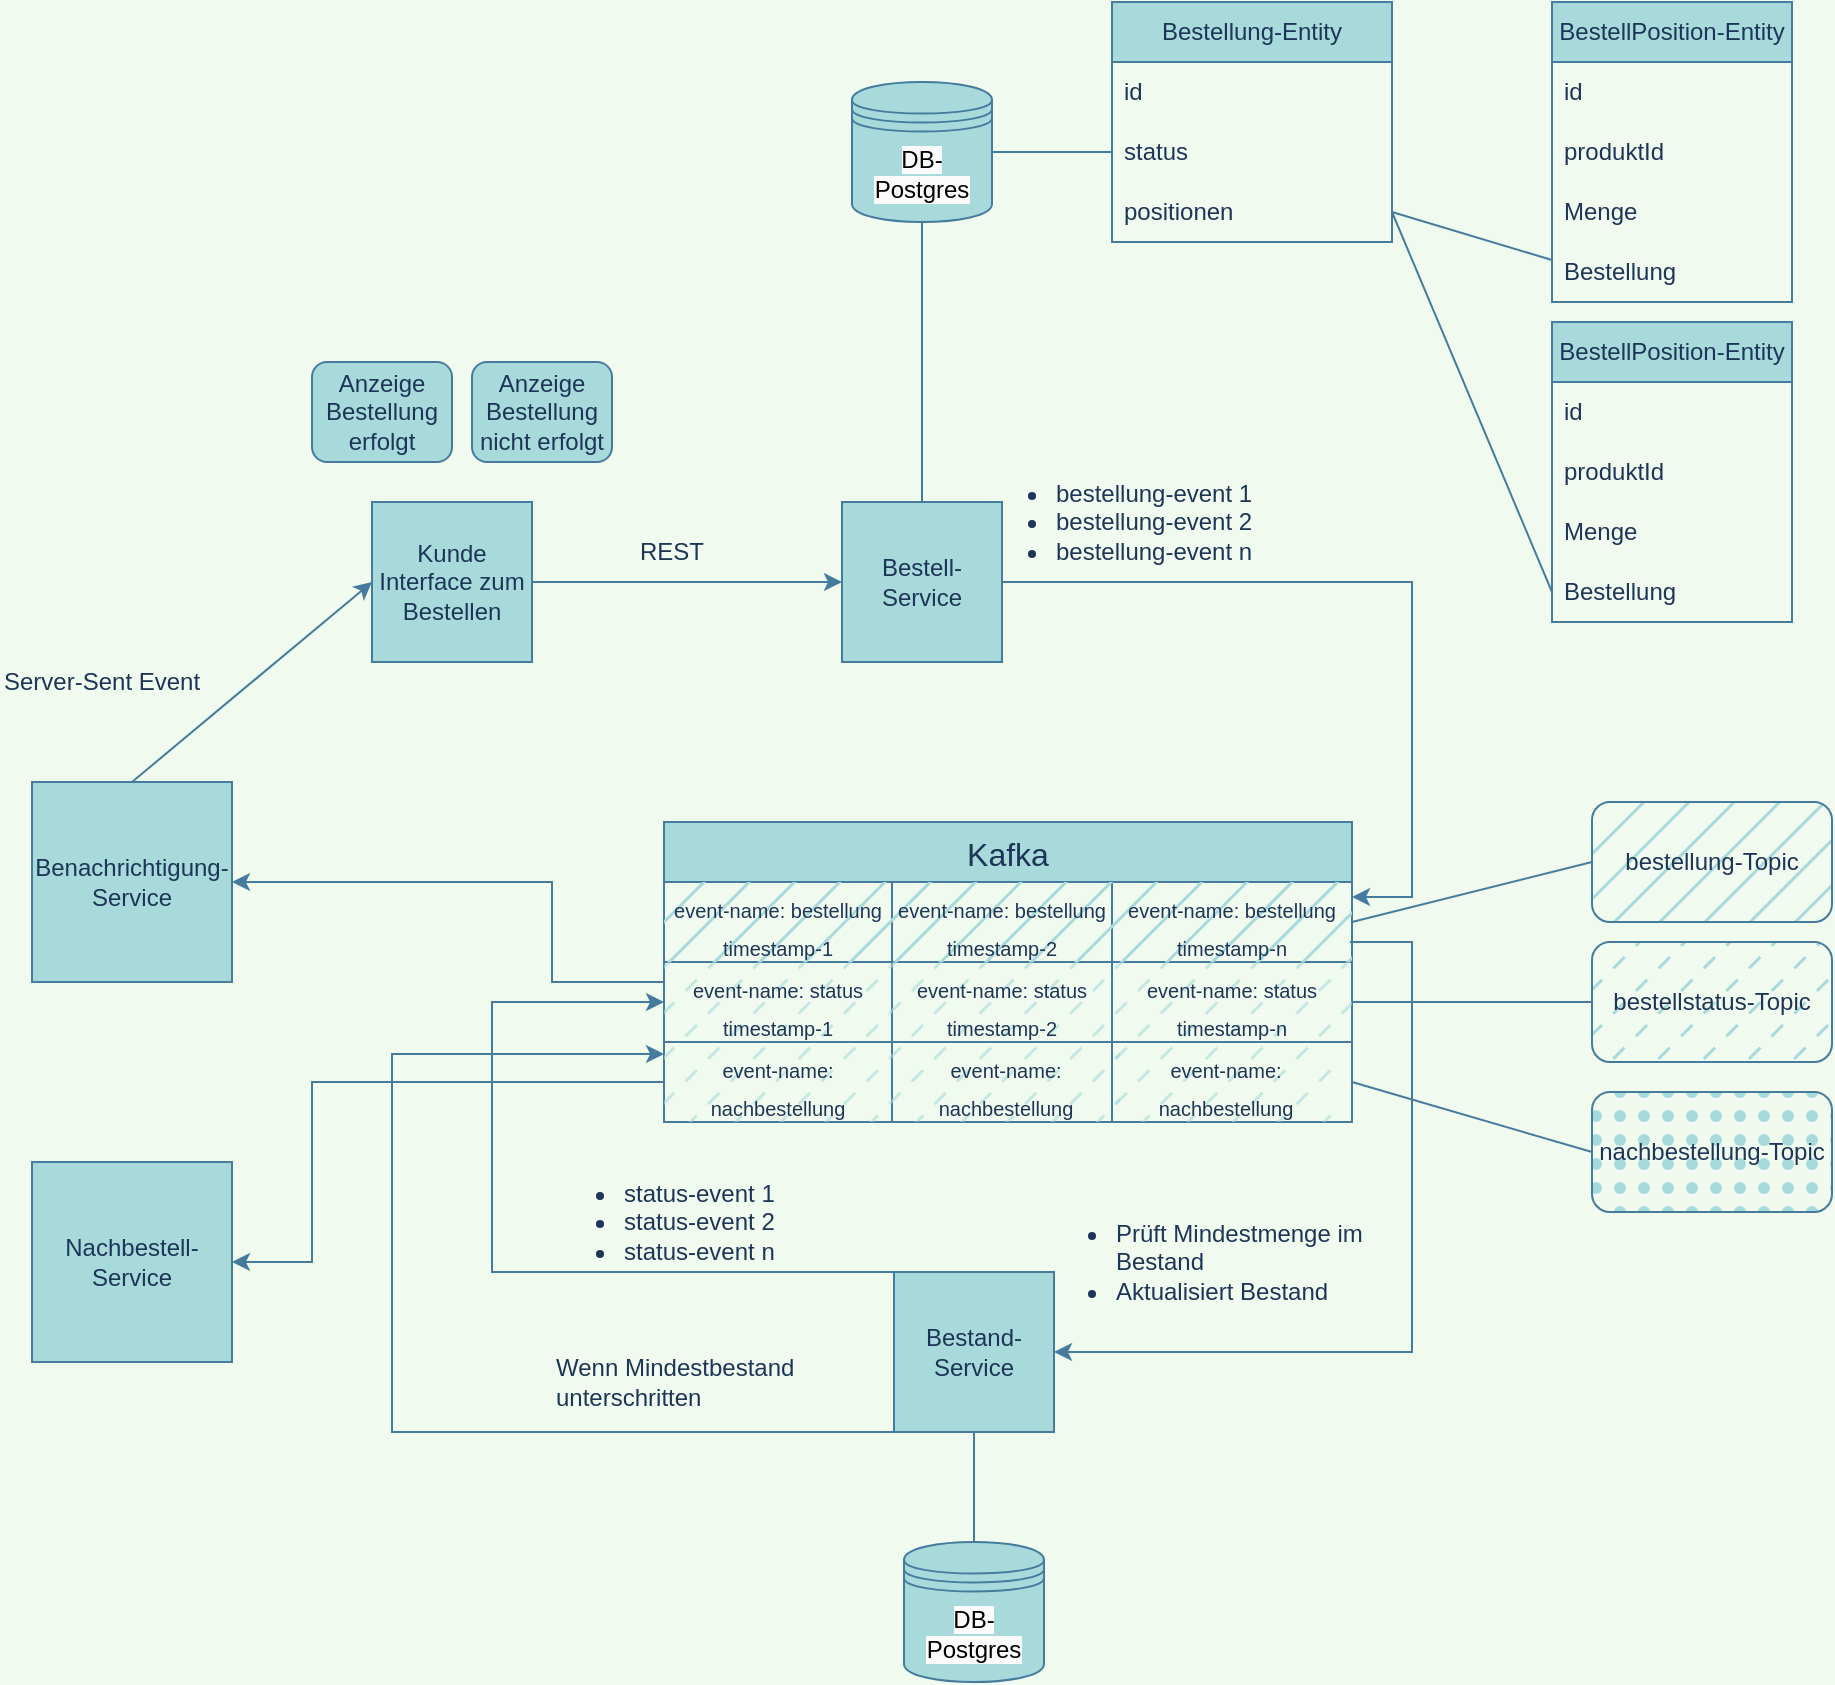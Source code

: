 <mxfile version="20.5.3" type="embed"><diagram name="Seite-1" id="MwprMDUtRFdNOWXAnKZj"><mxGraphModel dx="1956" dy="1309" grid="1" gridSize="10" guides="1" tooltips="1" connect="1" arrows="1" fold="1" page="1" pageScale="1" pageWidth="827" pageHeight="1169" background="#F1FAEE" math="0" shadow="0"><root><mxCell id="0"/><mxCell id="1" parent="0"/><mxCell id="JQMQuEGiUarLH0Nc0OaG-1" value="Kunde Interface zum Bestellen" style="whiteSpace=wrap;html=1;aspect=fixed;fillColor=#A8DADC;strokeColor=#457B9D;fontColor=#1D3557;" parent="1" vertex="1"><mxGeometry x="20" y="260" width="80" height="80" as="geometry"/></mxCell><mxCell id="JQMQuEGiUarLH0Nc0OaG-35" value="" style="edgeStyle=orthogonalEdgeStyle;rounded=0;orthogonalLoop=1;jettySize=auto;html=1;entryX=1;entryY=0.25;entryDx=0;entryDy=0;exitX=1;exitY=0.5;exitDx=0;exitDy=0;labelBackgroundColor=#F1FAEE;strokeColor=#457B9D;fontColor=#1D3557;" parent="1" source="JQMQuEGiUarLH0Nc0OaG-2" target="JQMQuEGiUarLH0Nc0OaG-56" edge="1"><mxGeometry relative="1" as="geometry"><mxPoint x="440" y="455" as="targetPoint"/><Array as="points"><mxPoint x="540" y="300"/><mxPoint x="540" y="457"/></Array></mxGeometry></mxCell><mxCell id="JQMQuEGiUarLH0Nc0OaG-2" value="Bestell-Service" style="whiteSpace=wrap;html=1;aspect=fixed;fillColor=#A8DADC;strokeColor=#457B9D;fontColor=#1D3557;" parent="1" vertex="1"><mxGeometry x="255" y="260" width="80" height="80" as="geometry"/></mxCell><mxCell id="JQMQuEGiUarLH0Nc0OaG-4" value="" style="endArrow=none;html=1;rounded=0;entryX=0.5;entryY=1;entryDx=0;entryDy=0;exitX=0.5;exitY=0;exitDx=0;exitDy=0;labelBackgroundColor=#F1FAEE;strokeColor=#457B9D;fontColor=#1D3557;" parent="1" source="JQMQuEGiUarLH0Nc0OaG-2" target="JQMQuEGiUarLH0Nc0OaG-24" edge="1"><mxGeometry width="50" height="50" relative="1" as="geometry"><mxPoint x="240" y="250" as="sourcePoint"/><mxPoint x="220" y="110" as="targetPoint"/></mxGeometry></mxCell><mxCell id="JQMQuEGiUarLH0Nc0OaG-5" value="" style="endArrow=classic;html=1;rounded=0;exitX=1;exitY=0.5;exitDx=0;exitDy=0;entryX=0;entryY=0.5;entryDx=0;entryDy=0;labelBackgroundColor=#F1FAEE;strokeColor=#457B9D;fontColor=#1D3557;" parent="1" source="JQMQuEGiUarLH0Nc0OaG-1" target="JQMQuEGiUarLH0Nc0OaG-2" edge="1"><mxGeometry width="50" height="50" relative="1" as="geometry"><mxPoint x="370" y="410" as="sourcePoint"/><mxPoint x="420" y="360" as="targetPoint"/></mxGeometry></mxCell><mxCell id="JQMQuEGiUarLH0Nc0OaG-6" value="BestellPosition-Entity" style="swimlane;fontStyle=0;childLayout=stackLayout;horizontal=1;startSize=30;horizontalStack=0;resizeParent=1;resizeParentMax=0;resizeLast=0;collapsible=1;marginBottom=0;whiteSpace=wrap;html=1;fillColor=#A8DADC;strokeColor=#457B9D;fontColor=#1D3557;" parent="1" vertex="1"><mxGeometry x="610" y="10" width="120" height="150" as="geometry"><mxRectangle x="310" y="10" width="150" height="30" as="alternateBounds"/></mxGeometry></mxCell><mxCell id="JQMQuEGiUarLH0Nc0OaG-7" value="id" style="text;strokeColor=none;fillColor=none;align=left;verticalAlign=middle;spacingLeft=4;spacingRight=4;overflow=hidden;points=[[0,0.5],[1,0.5]];portConstraint=eastwest;rotatable=0;whiteSpace=wrap;html=1;fontColor=#1D3557;" parent="JQMQuEGiUarLH0Nc0OaG-6" vertex="1"><mxGeometry y="30" width="120" height="30" as="geometry"/></mxCell><mxCell id="JQMQuEGiUarLH0Nc0OaG-8" value="produktId" style="text;strokeColor=none;fillColor=none;align=left;verticalAlign=middle;spacingLeft=4;spacingRight=4;overflow=hidden;points=[[0,0.5],[1,0.5]];portConstraint=eastwest;rotatable=0;whiteSpace=wrap;html=1;fontColor=#1D3557;" parent="JQMQuEGiUarLH0Nc0OaG-6" vertex="1"><mxGeometry y="60" width="120" height="30" as="geometry"/></mxCell><mxCell id="JQMQuEGiUarLH0Nc0OaG-9" value="Menge" style="text;strokeColor=none;fillColor=none;align=left;verticalAlign=middle;spacingLeft=4;spacingRight=4;overflow=hidden;points=[[0,0.5],[1,0.5]];portConstraint=eastwest;rotatable=0;whiteSpace=wrap;html=1;fontColor=#1D3557;" parent="JQMQuEGiUarLH0Nc0OaG-6" vertex="1"><mxGeometry y="90" width="120" height="30" as="geometry"/></mxCell><mxCell id="JQMQuEGiUarLH0Nc0OaG-19" value="Bestellung" style="text;strokeColor=none;fillColor=none;align=left;verticalAlign=middle;spacingLeft=4;spacingRight=4;overflow=hidden;points=[[0,0.5],[1,0.5]];portConstraint=eastwest;rotatable=0;whiteSpace=wrap;html=1;fontColor=#1D3557;" parent="JQMQuEGiUarLH0Nc0OaG-6" vertex="1"><mxGeometry y="120" width="120" height="30" as="geometry"/></mxCell><mxCell id="JQMQuEGiUarLH0Nc0OaG-11" value="Bestellung-Entity" style="swimlane;fontStyle=0;childLayout=stackLayout;horizontal=1;startSize=30;horizontalStack=0;resizeParent=1;resizeParentMax=0;resizeLast=0;collapsible=1;marginBottom=0;whiteSpace=wrap;html=1;fillColor=#A8DADC;strokeColor=#457B9D;fontColor=#1D3557;" parent="1" vertex="1"><mxGeometry x="390" y="10" width="140" height="120" as="geometry"/></mxCell><mxCell id="2" value="id" style="text;strokeColor=none;fillColor=none;align=left;verticalAlign=middle;spacingLeft=4;spacingRight=4;overflow=hidden;points=[[0,0.5],[1,0.5]];portConstraint=eastwest;rotatable=0;whiteSpace=wrap;html=1;fontColor=#1D3557;" parent="JQMQuEGiUarLH0Nc0OaG-11" vertex="1"><mxGeometry y="30" width="140" height="30" as="geometry"/></mxCell><mxCell id="JQMQuEGiUarLH0Nc0OaG-12" value="status" style="text;strokeColor=none;fillColor=none;align=left;verticalAlign=middle;spacingLeft=4;spacingRight=4;overflow=hidden;points=[[0,0.5],[1,0.5]];portConstraint=eastwest;rotatable=0;whiteSpace=wrap;html=1;fontColor=#1D3557;" parent="JQMQuEGiUarLH0Nc0OaG-11" vertex="1"><mxGeometry y="60" width="140" height="30" as="geometry"/></mxCell><mxCell id="JQMQuEGiUarLH0Nc0OaG-13" value="positionen" style="text;strokeColor=none;fillColor=none;align=left;verticalAlign=middle;spacingLeft=4;spacingRight=4;overflow=hidden;points=[[0,0.5],[1,0.5]];portConstraint=eastwest;rotatable=0;whiteSpace=wrap;html=1;fontColor=#1D3557;" parent="JQMQuEGiUarLH0Nc0OaG-11" vertex="1"><mxGeometry y="90" width="140" height="30" as="geometry"/></mxCell><mxCell id="6" style="edgeStyle=none;rounded=0;orthogonalLoop=1;jettySize=auto;html=1;exitX=1;exitY=0.5;exitDx=0;exitDy=0;entryX=0;entryY=0.5;entryDx=0;entryDy=0;endArrow=none;endFill=0;labelBackgroundColor=#F1FAEE;strokeColor=#457B9D;fontColor=#1D3557;" parent="1" source="JQMQuEGiUarLH0Nc0OaG-24" target="JQMQuEGiUarLH0Nc0OaG-12" edge="1"><mxGeometry relative="1" as="geometry"/></mxCell><mxCell id="JQMQuEGiUarLH0Nc0OaG-24" value="&lt;meta charset=&quot;utf-8&quot;&gt;&lt;span style=&quot;color: rgb(0, 0, 0); font-family: Helvetica; font-size: 12px; font-style: normal; font-variant-ligatures: normal; font-variant-caps: normal; font-weight: 400; letter-spacing: normal; orphans: 2; text-align: center; text-indent: 0px; text-transform: none; widows: 2; word-spacing: 0px; -webkit-text-stroke-width: 0px; white-space: normal; background-color: rgb(251, 251, 251); text-decoration-thickness: initial; text-decoration-style: initial; text-decoration-color: initial; display: inline !important; float: none;&quot;&gt;DB-Postgres&lt;/span&gt;" style="shape=datastore;whiteSpace=wrap;html=1;fillColor=#A8DADC;strokeColor=#457B9D;fontColor=#1D3557;" parent="1" vertex="1"><mxGeometry x="260" y="50" width="70" height="70" as="geometry"/></mxCell><mxCell id="JQMQuEGiUarLH0Nc0OaG-29" value="Bestand-Service" style="whiteSpace=wrap;html=1;aspect=fixed;fillColor=#A8DADC;strokeColor=#457B9D;fontColor=#1D3557;" parent="1" vertex="1"><mxGeometry x="281" y="645" width="80" height="80" as="geometry"/></mxCell><mxCell id="JQMQuEGiUarLH0Nc0OaG-40" value="&lt;ul&gt;&lt;li&gt;bestellung-event 1&lt;/li&gt;&lt;li&gt;bestellung-event 2&lt;/li&gt;&lt;li&gt;bestellung-event n&lt;/li&gt;&lt;/ul&gt;" style="text;strokeColor=none;fillColor=none;html=1;whiteSpace=wrap;verticalAlign=middle;overflow=hidden;fontColor=#1D3557;" parent="1" vertex="1"><mxGeometry x="320" y="230" width="156" height="80" as="geometry"/></mxCell><mxCell id="JQMQuEGiUarLH0Nc0OaG-56" value="Kafka" style="shape=table;startSize=30;container=1;collapsible=0;childLayout=tableLayout;strokeColor=#457B9D;fontSize=16;fillColor=#A8DADC;fontColor=#1D3557;" parent="1" vertex="1"><mxGeometry x="166" y="420" width="344" height="150" as="geometry"/></mxCell><mxCell id="JQMQuEGiUarLH0Nc0OaG-57" value="" style="shape=tableRow;horizontal=0;startSize=0;swimlaneHead=0;swimlaneBody=0;strokeColor=#457B9D;top=0;left=0;bottom=0;right=0;collapsible=0;dropTarget=0;fillColor=none;points=[[0,0.5],[1,0.5]];portConstraint=eastwest;fontSize=16;fontColor=#1D3557;" parent="JQMQuEGiUarLH0Nc0OaG-56" vertex="1"><mxGeometry y="30" width="344" height="40" as="geometry"/></mxCell><mxCell id="JQMQuEGiUarLH0Nc0OaG-58" value="&lt;font style=&quot;font-size: 10px;&quot;&gt;event-name: bestellung&lt;/font&gt;&lt;div&gt;&lt;font style=&quot;font-size: 10px;&quot;&gt;timestamp-1&lt;/font&gt;&lt;/div&gt;" style="shape=partialRectangle;html=1;whiteSpace=wrap;connectable=0;strokeColor=#457B9D;overflow=hidden;fillColor=#A8DADC;top=0;left=0;bottom=0;right=0;pointerEvents=1;fontSize=16;fillStyle=hatch;fontColor=#1D3557;" parent="JQMQuEGiUarLH0Nc0OaG-57" vertex="1"><mxGeometry width="114" height="40" as="geometry"><mxRectangle width="114" height="40" as="alternateBounds"/></mxGeometry></mxCell><mxCell id="JQMQuEGiUarLH0Nc0OaG-59" value="&lt;font style=&quot;font-size: 10px;&quot;&gt;event-name: bestellung&lt;/font&gt;&lt;div&gt;&lt;font style=&quot;font-size: 10px;&quot;&gt;timestamp-2&lt;/font&gt;&lt;/div&gt;" style="shape=partialRectangle;html=1;whiteSpace=wrap;connectable=0;strokeColor=#457B9D;overflow=hidden;fillColor=#A8DADC;top=0;left=0;bottom=0;right=0;pointerEvents=1;fontSize=16;fillStyle=hatch;fontColor=#1D3557;" parent="JQMQuEGiUarLH0Nc0OaG-57" vertex="1"><mxGeometry x="114" width="110" height="40" as="geometry"><mxRectangle width="110" height="40" as="alternateBounds"/></mxGeometry></mxCell><mxCell id="JQMQuEGiUarLH0Nc0OaG-60" value="&lt;font style=&quot;font-size: 10px;&quot;&gt;event-name: bestellung&lt;/font&gt;&lt;div&gt;&lt;font style=&quot;font-size: 10px;&quot;&gt;timestamp-n&lt;/font&gt;&lt;/div&gt;" style="shape=partialRectangle;html=1;whiteSpace=wrap;connectable=0;strokeColor=#457B9D;overflow=hidden;fillColor=#A8DADC;top=0;left=0;bottom=0;right=0;pointerEvents=1;fontSize=16;fillStyle=hatch;fontColor=#1D3557;" parent="JQMQuEGiUarLH0Nc0OaG-57" vertex="1"><mxGeometry x="224" width="120" height="40" as="geometry"><mxRectangle width="120" height="40" as="alternateBounds"/></mxGeometry></mxCell><mxCell id="JQMQuEGiUarLH0Nc0OaG-61" value="" style="shape=tableRow;horizontal=0;startSize=0;swimlaneHead=0;swimlaneBody=0;strokeColor=#457B9D;top=0;left=0;bottom=0;right=0;collapsible=0;dropTarget=0;fillColor=none;points=[[0,0.5],[1,0.5]];portConstraint=eastwest;fontSize=16;fontColor=#1D3557;" parent="JQMQuEGiUarLH0Nc0OaG-56" vertex="1"><mxGeometry y="70" width="344" height="40" as="geometry"/></mxCell><mxCell id="JQMQuEGiUarLH0Nc0OaG-62" value="&lt;div&gt;&lt;font style=&quot;font-size: 10px;&quot;&gt;event-name: status&lt;/font&gt;&lt;/div&gt;&lt;div&gt;&lt;font style=&quot;font-size: 10px;&quot;&gt;timestamp-1&lt;/font&gt;&lt;/div&gt;" style="shape=partialRectangle;html=1;whiteSpace=wrap;connectable=0;strokeColor=#457B9D;overflow=hidden;fillColor=#A8DADC;top=0;left=0;bottom=0;right=0;pointerEvents=1;fontSize=16;fillStyle=dashed;opacity=60;fontColor=#1D3557;" parent="JQMQuEGiUarLH0Nc0OaG-61" vertex="1"><mxGeometry width="114" height="40" as="geometry"><mxRectangle width="114" height="40" as="alternateBounds"/></mxGeometry></mxCell><mxCell id="JQMQuEGiUarLH0Nc0OaG-63" value="&lt;font style=&quot;font-size: 10px;&quot;&gt;event-name: status&lt;/font&gt;&lt;div&gt;&lt;font style=&quot;font-size: 10px;&quot;&gt;timestamp-2&lt;/font&gt;&lt;/div&gt;" style="shape=partialRectangle;html=1;whiteSpace=wrap;connectable=0;strokeColor=#457B9D;overflow=hidden;fillColor=#A8DADC;top=0;left=0;bottom=0;right=0;pointerEvents=1;fontSize=16;fillStyle=dashed;opacity=60;fontColor=#1D3557;" parent="JQMQuEGiUarLH0Nc0OaG-61" vertex="1"><mxGeometry x="114" width="110" height="40" as="geometry"><mxRectangle width="110" height="40" as="alternateBounds"/></mxGeometry></mxCell><mxCell id="JQMQuEGiUarLH0Nc0OaG-64" value="&lt;div&gt;&lt;font style=&quot;font-size: 10px;&quot;&gt;event-name: status&lt;/font&gt;&lt;/div&gt;&lt;div&gt;&lt;font style=&quot;font-size: 10px;&quot;&gt;timestamp-n&lt;/font&gt;&lt;/div&gt;" style="shape=partialRectangle;html=1;whiteSpace=wrap;connectable=0;strokeColor=#457B9D;overflow=hidden;fillColor=#A8DADC;top=0;left=0;bottom=0;right=0;pointerEvents=1;fontSize=16;fillStyle=dashed;opacity=60;fontColor=#1D3557;" parent="JQMQuEGiUarLH0Nc0OaG-61" vertex="1"><mxGeometry x="224" width="120" height="40" as="geometry"><mxRectangle width="120" height="40" as="alternateBounds"/></mxGeometry></mxCell><mxCell id="JQMQuEGiUarLH0Nc0OaG-65" value="" style="shape=tableRow;horizontal=0;startSize=0;swimlaneHead=0;swimlaneBody=0;strokeColor=#457B9D;top=0;left=0;bottom=0;right=0;collapsible=0;dropTarget=0;fillColor=none;points=[[0,0.5],[1,0.5]];portConstraint=eastwest;fontSize=16;fontColor=#1D3557;" parent="JQMQuEGiUarLH0Nc0OaG-56" vertex="1"><mxGeometry y="110" width="344" height="40" as="geometry"/></mxCell><mxCell id="JQMQuEGiUarLH0Nc0OaG-66" value="" style="shape=partialRectangle;html=1;whiteSpace=wrap;connectable=0;strokeColor=#457B9D;overflow=hidden;fillColor=none;top=0;left=0;bottom=0;right=0;pointerEvents=1;fontSize=16;fontColor=#1D3557;" parent="JQMQuEGiUarLH0Nc0OaG-65" vertex="1"><mxGeometry width="114" height="40" as="geometry"><mxRectangle width="114" height="40" as="alternateBounds"/></mxGeometry></mxCell><mxCell id="JQMQuEGiUarLH0Nc0OaG-67" value="" style="shape=partialRectangle;html=1;whiteSpace=wrap;connectable=0;strokeColor=#457B9D;overflow=hidden;fillColor=none;top=0;left=0;bottom=0;right=0;pointerEvents=1;fontSize=16;fontColor=#1D3557;" parent="JQMQuEGiUarLH0Nc0OaG-65" vertex="1"><mxGeometry x="114" width="110" height="40" as="geometry"><mxRectangle width="110" height="40" as="alternateBounds"/></mxGeometry></mxCell><mxCell id="JQMQuEGiUarLH0Nc0OaG-68" value="" style="shape=partialRectangle;html=1;whiteSpace=wrap;connectable=0;strokeColor=#457B9D;overflow=hidden;fillColor=none;top=0;left=0;bottom=0;right=0;pointerEvents=1;fontSize=16;fontColor=#1D3557;" parent="JQMQuEGiUarLH0Nc0OaG-65" vertex="1"><mxGeometry x="224" width="120" height="40" as="geometry"><mxRectangle width="120" height="40" as="alternateBounds"/></mxGeometry></mxCell><mxCell id="JQMQuEGiUarLH0Nc0OaG-74" value="&lt;meta charset=&quot;utf-8&quot;&gt;&lt;span style=&quot;color: rgb(0, 0, 0); font-family: Helvetica; font-size: 12px; font-style: normal; font-variant-ligatures: normal; font-variant-caps: normal; font-weight: 400; letter-spacing: normal; orphans: 2; text-align: center; text-indent: 0px; text-transform: none; widows: 2; word-spacing: 0px; -webkit-text-stroke-width: 0px; white-space: normal; background-color: rgb(251, 251, 251); text-decoration-thickness: initial; text-decoration-style: initial; text-decoration-color: initial; display: inline !important; float: none;&quot;&gt;DB-Postgres&lt;/span&gt;" style="shape=datastore;whiteSpace=wrap;html=1;fillColor=#A8DADC;strokeColor=#457B9D;fontColor=#1D3557;" parent="1" vertex="1"><mxGeometry x="286" y="780" width="70" height="70" as="geometry"/></mxCell><mxCell id="JQMQuEGiUarLH0Nc0OaG-75" value="" style="endArrow=none;html=1;rounded=0;exitX=0.5;exitY=0;exitDx=0;exitDy=0;entryX=0.5;entryY=1;entryDx=0;entryDy=0;labelBackgroundColor=#F1FAEE;strokeColor=#457B9D;fontColor=#1D3557;" parent="1" source="JQMQuEGiUarLH0Nc0OaG-74" target="JQMQuEGiUarLH0Nc0OaG-29" edge="1"><mxGeometry width="50" height="50" relative="1" as="geometry"><mxPoint x="190" y="680" as="sourcePoint"/><mxPoint x="270" y="685" as="targetPoint"/></mxGeometry></mxCell><mxCell id="JQMQuEGiUarLH0Nc0OaG-76" style="edgeStyle=none;rounded=0;orthogonalLoop=1;jettySize=auto;html=1;entryX=0;entryY=0.5;entryDx=0;entryDy=0;labelBackgroundColor=#F1FAEE;strokeColor=#457B9D;fontColor=#1D3557;" parent="1" source="JQMQuEGiUarLH0Nc0OaG-29" target="JQMQuEGiUarLH0Nc0OaG-29" edge="1"><mxGeometry relative="1" as="geometry"/></mxCell><mxCell id="JQMQuEGiUarLH0Nc0OaG-73" value="" style="edgeStyle=orthogonalEdgeStyle;rounded=0;orthogonalLoop=1;jettySize=auto;html=1;entryX=1;entryY=0.5;entryDx=0;entryDy=0;exitX=0.997;exitY=0.75;exitDx=0;exitDy=0;exitPerimeter=0;labelBackgroundColor=#F1FAEE;strokeColor=#457B9D;fontColor=#1D3557;" parent="1" source="JQMQuEGiUarLH0Nc0OaG-57" target="JQMQuEGiUarLH0Nc0OaG-29" edge="1"><mxGeometry relative="1" as="geometry"><mxPoint x="591" y="480" as="sourcePoint"/><mxPoint x="476" y="695" as="targetPoint"/><Array as="points"><mxPoint x="540" y="480"/><mxPoint x="540" y="685"/></Array></mxGeometry></mxCell><mxCell id="JQMQuEGiUarLH0Nc0OaG-80" value="REST" style="text;html=1;align=center;verticalAlign=middle;whiteSpace=wrap;rounded=0;fontColor=#1D3557;" parent="1" vertex="1"><mxGeometry x="140" y="270" width="60" height="30" as="geometry"/></mxCell><mxCell id="JQMQuEGiUarLH0Nc0OaG-82" value="&lt;ul&gt;&lt;li&gt;Prüft Mindestmenge im Bestand&lt;/li&gt;&lt;li&gt;Aktualisiert Bestand&lt;/li&gt;&lt;/ul&gt;" style="text;strokeColor=none;fillColor=none;html=1;whiteSpace=wrap;verticalAlign=middle;overflow=hidden;fontColor=#1D3557;" parent="1" vertex="1"><mxGeometry x="350" y="600" width="170" height="80" as="geometry"/></mxCell><mxCell id="JQMQuEGiUarLH0Nc0OaG-85" value="" style="edgeStyle=orthogonalEdgeStyle;rounded=0;orthogonalLoop=1;jettySize=auto;html=1;entryX=0;entryY=0.5;entryDx=0;entryDy=0;labelBackgroundColor=#F1FAEE;strokeColor=#457B9D;fontColor=#1D3557;fontStyle=1;exitX=0;exitY=0;exitDx=0;exitDy=0;" parent="1" source="JQMQuEGiUarLH0Nc0OaG-29" target="JQMQuEGiUarLH0Nc0OaG-61" edge="1"><mxGeometry relative="1" as="geometry"><mxPoint x="280" y="660" as="sourcePoint"/><mxPoint x="20" y="825" as="targetPoint"/><Array as="points"><mxPoint x="80" y="645"/><mxPoint x="80" y="510"/></Array></mxGeometry></mxCell><mxCell id="JQMQuEGiUarLH0Nc0OaG-88" value="&lt;font&gt;Anzeige Bestellung erfolgt&lt;/font&gt;" style="rounded=1;whiteSpace=wrap;html=1;fillColor=#A8DADC;fontColor=#1D3557;strokeColor=#457B9D;" parent="1" vertex="1"><mxGeometry x="-10" y="190" width="70" height="50" as="geometry"/></mxCell><mxCell id="JQMQuEGiUarLH0Nc0OaG-90" value="&lt;font&gt;Anzeige Bestellung nicht erfolgt&lt;/font&gt;" style="rounded=1;whiteSpace=wrap;html=1;fillColor=#A8DADC;fontColor=#1D3557;strokeColor=#457B9D;" parent="1" vertex="1"><mxGeometry x="70" y="190" width="70" height="50" as="geometry"/></mxCell><mxCell id="JQMQuEGiUarLH0Nc0OaG-93" value="Benachrichtigung-Service" style="whiteSpace=wrap;html=1;aspect=fixed;fillColor=#A8DADC;strokeColor=#457B9D;fontColor=#1D3557;" parent="1" vertex="1"><mxGeometry x="-150" y="400" width="100" height="100" as="geometry"/></mxCell><mxCell id="JQMQuEGiUarLH0Nc0OaG-95" value="bestellung-Topic" style="rounded=1;whiteSpace=wrap;html=1;fillColor=#A8DADC;strokeColor=#457B9D;fillStyle=hatch;fontColor=#1D3557;" parent="1" vertex="1"><mxGeometry x="630" y="410" width="120" height="60" as="geometry"/></mxCell><mxCell id="JQMQuEGiUarLH0Nc0OaG-97" value="bestellstatus-Topic" style="rounded=1;whiteSpace=wrap;html=1;fillColor=#A8DADC;strokeColor=#457B9D;fillStyle=dashed;fontColor=#1D3557;" parent="1" vertex="1"><mxGeometry x="630" y="480" width="120" height="60" as="geometry"/></mxCell><mxCell id="JQMQuEGiUarLH0Nc0OaG-98" value="Nachbestell-Service" style="whiteSpace=wrap;html=1;aspect=fixed;fillColor=#A8DADC;strokeColor=#457B9D;fontColor=#1D3557;" parent="1" vertex="1"><mxGeometry x="-150" y="590" width="100" height="100" as="geometry"/></mxCell><mxCell id="8" style="edgeStyle=none;rounded=0;orthogonalLoop=1;jettySize=auto;html=1;exitX=1;exitY=0.5;exitDx=0;exitDy=0;entryX=0;entryY=0.3;entryDx=0;entryDy=0;entryPerimeter=0;endArrow=none;endFill=0;labelBackgroundColor=#F1FAEE;strokeColor=#457B9D;fontColor=#1D3557;" parent="1" source="JQMQuEGiUarLH0Nc0OaG-13" target="JQMQuEGiUarLH0Nc0OaG-19" edge="1"><mxGeometry relative="1" as="geometry"/></mxCell><mxCell id="9" value="BestellPosition-Entity" style="swimlane;fontStyle=0;childLayout=stackLayout;horizontal=1;startSize=30;horizontalStack=0;resizeParent=1;resizeParentMax=0;resizeLast=0;collapsible=1;marginBottom=0;whiteSpace=wrap;html=1;fillColor=#A8DADC;strokeColor=#457B9D;fontColor=#1D3557;" parent="1" vertex="1"><mxGeometry x="610" y="170" width="120" height="150" as="geometry"><mxRectangle x="310" y="10" width="150" height="30" as="alternateBounds"/></mxGeometry></mxCell><mxCell id="10" value="id" style="text;strokeColor=none;fillColor=none;align=left;verticalAlign=middle;spacingLeft=4;spacingRight=4;overflow=hidden;points=[[0,0.5],[1,0.5]];portConstraint=eastwest;rotatable=0;whiteSpace=wrap;html=1;fontColor=#1D3557;" parent="9" vertex="1"><mxGeometry y="30" width="120" height="30" as="geometry"/></mxCell><mxCell id="11" value="produktId" style="text;strokeColor=none;fillColor=none;align=left;verticalAlign=middle;spacingLeft=4;spacingRight=4;overflow=hidden;points=[[0,0.5],[1,0.5]];portConstraint=eastwest;rotatable=0;whiteSpace=wrap;html=1;fontColor=#1D3557;" parent="9" vertex="1"><mxGeometry y="60" width="120" height="30" as="geometry"/></mxCell><mxCell id="12" value="Menge" style="text;strokeColor=none;fillColor=none;align=left;verticalAlign=middle;spacingLeft=4;spacingRight=4;overflow=hidden;points=[[0,0.5],[1,0.5]];portConstraint=eastwest;rotatable=0;whiteSpace=wrap;html=1;fontColor=#1D3557;" parent="9" vertex="1"><mxGeometry y="90" width="120" height="30" as="geometry"/></mxCell><mxCell id="13" value="Bestellung" style="text;strokeColor=none;fillColor=none;align=left;verticalAlign=middle;spacingLeft=4;spacingRight=4;overflow=hidden;points=[[0,0.5],[1,0.5]];portConstraint=eastwest;rotatable=0;whiteSpace=wrap;html=1;fontColor=#1D3557;" parent="9" vertex="1"><mxGeometry y="120" width="120" height="30" as="geometry"/></mxCell><mxCell id="14" style="edgeStyle=none;rounded=0;orthogonalLoop=1;jettySize=auto;html=1;exitX=1;exitY=0.5;exitDx=0;exitDy=0;entryX=0;entryY=0.5;entryDx=0;entryDy=0;endArrow=none;endFill=0;labelBackgroundColor=#F1FAEE;strokeColor=#457B9D;fontColor=#1D3557;" parent="1" source="JQMQuEGiUarLH0Nc0OaG-13" target="13" edge="1"><mxGeometry relative="1" as="geometry"><mxPoint x="540" y="125" as="sourcePoint"/><mxPoint x="620" y="149" as="targetPoint"/></mxGeometry></mxCell><mxCell id="15" value="" style="edgeStyle=orthogonalEdgeStyle;rounded=0;orthogonalLoop=1;jettySize=auto;html=1;labelBackgroundColor=#F1FAEE;strokeColor=#457B9D;fontColor=#1D3557;entryX=1;entryY=0.5;entryDx=0;entryDy=0;exitX=0;exitY=0.275;exitDx=0;exitDy=0;exitPerimeter=0;" edge="1" parent="1" source="JQMQuEGiUarLH0Nc0OaG-61" target="JQMQuEGiUarLH0Nc0OaG-93"><mxGeometry relative="1" as="geometry"><mxPoint x="160" y="500" as="sourcePoint"/><mxPoint x="291" y="695" as="targetPoint"/><Array as="points"><mxPoint x="166" y="500"/><mxPoint x="110" y="500"/><mxPoint x="110" y="450"/></Array></mxGeometry></mxCell><mxCell id="16" value="&lt;ul&gt;&lt;li&gt;status-event 1&lt;/li&gt;&lt;li&gt;status-event 2&lt;/li&gt;&lt;li&gt;status-event n&lt;/li&gt;&lt;/ul&gt;" style="text;strokeColor=none;fillColor=none;html=1;whiteSpace=wrap;verticalAlign=middle;overflow=hidden;fontColor=#1D3557;" vertex="1" parent="1"><mxGeometry x="104" y="580" width="156" height="80" as="geometry"/></mxCell><mxCell id="17" value="" style="endArrow=classic;html=1;rounded=0;strokeColor=#457B9D;fontColor=#1D3557;fillColor=#A8DADC;exitX=0.5;exitY=0;exitDx=0;exitDy=0;entryX=0;entryY=0.5;entryDx=0;entryDy=0;" edge="1" parent="1" source="JQMQuEGiUarLH0Nc0OaG-93" target="JQMQuEGiUarLH0Nc0OaG-1"><mxGeometry width="50" height="50" relative="1" as="geometry"><mxPoint x="60" y="440" as="sourcePoint"/><mxPoint x="110" y="390" as="targetPoint"/></mxGeometry></mxCell><mxCell id="18" value="&lt;span style=&quot;background-color: initial;&quot;&gt;Server-Sent Event&lt;/span&gt;" style="text;strokeColor=none;fillColor=none;html=1;whiteSpace=wrap;verticalAlign=middle;overflow=hidden;fontColor=#1D3557;" vertex="1" parent="1"><mxGeometry x="-166" y="310" width="156" height="80" as="geometry"/></mxCell><mxCell id="19" value="" style="endArrow=none;html=1;rounded=0;strokeColor=#457B9D;fontColor=#1D3557;fillColor=#A8DADC;entryX=0;entryY=0.5;entryDx=0;entryDy=0;exitX=1;exitY=0.5;exitDx=0;exitDy=0;" edge="1" parent="1" source="JQMQuEGiUarLH0Nc0OaG-57" target="JQMQuEGiUarLH0Nc0OaG-95"><mxGeometry width="50" height="50" relative="1" as="geometry"><mxPoint x="370" y="530" as="sourcePoint"/><mxPoint x="420" y="480" as="targetPoint"/></mxGeometry></mxCell><mxCell id="20" value="" style="endArrow=none;html=1;rounded=0;strokeColor=#457B9D;fontColor=#1D3557;fillColor=#A8DADC;entryX=0;entryY=0.5;entryDx=0;entryDy=0;" edge="1" parent="1" target="JQMQuEGiUarLH0Nc0OaG-97"><mxGeometry width="50" height="50" relative="1" as="geometry"><mxPoint x="510" y="510" as="sourcePoint"/><mxPoint x="640" y="440" as="targetPoint"/></mxGeometry></mxCell><mxCell id="21" value="nachbestellung-Topic" style="rounded=1;whiteSpace=wrap;html=1;fillColor=#A8DADC;strokeColor=#457B9D;fillStyle=dots;fontColor=#1D3557;" vertex="1" parent="1"><mxGeometry x="630" y="555" width="120" height="60" as="geometry"/></mxCell><mxCell id="22" value="" style="endArrow=none;html=1;rounded=0;strokeColor=#457B9D;fontColor=#1D3557;fillColor=#A8DADC;entryX=0;entryY=0.5;entryDx=0;entryDy=0;exitX=1;exitY=0.5;exitDx=0;exitDy=0;" edge="1" parent="1" source="JQMQuEGiUarLH0Nc0OaG-65" target="21"><mxGeometry width="50" height="50" relative="1" as="geometry"><mxPoint x="520" y="520" as="sourcePoint"/><mxPoint x="640" y="520" as="targetPoint"/></mxGeometry></mxCell><mxCell id="23" value="&lt;div&gt;&lt;font style=&quot;font-size: 10px;&quot;&gt;event-name: nachbestellung&lt;/font&gt;&lt;/div&gt;&lt;div&gt;&lt;font style=&quot;font-size: 10px;&quot;&gt;timestamp-1&lt;/font&gt;&lt;/div&gt;" style="shape=partialRectangle;html=1;whiteSpace=wrap;connectable=0;strokeColor=#457B9D;overflow=hidden;fillColor=#A8DADC;top=0;left=0;bottom=0;right=0;pointerEvents=1;fontSize=16;fillStyle=dashed;opacity=60;fontColor=#1D3557;" vertex="1" parent="1"><mxGeometry x="166" y="530" width="114" height="40" as="geometry"><mxRectangle width="114" height="40" as="alternateBounds"/></mxGeometry></mxCell><mxCell id="24" value="&lt;div&gt;&lt;font style=&quot;font-size: 10px;&quot;&gt;event-name: nachbestellung&lt;/font&gt;&lt;/div&gt;&lt;div&gt;&lt;font style=&quot;font-size: 10px;&quot;&gt;timestamp-1&lt;/font&gt;&lt;/div&gt;" style="shape=partialRectangle;html=1;whiteSpace=wrap;connectable=0;strokeColor=#457B9D;overflow=hidden;fillColor=#A8DADC;top=0;left=0;bottom=0;right=0;pointerEvents=1;fontSize=16;fillStyle=dashed;opacity=60;fontColor=#1D3557;" vertex="1" parent="1"><mxGeometry x="280" y="530" width="114" height="40" as="geometry"><mxRectangle width="114" height="40" as="alternateBounds"/></mxGeometry></mxCell><mxCell id="25" value="&lt;div&gt;&lt;font style=&quot;font-size: 10px;&quot;&gt;event-name: nachbestellung&lt;/font&gt;&lt;/div&gt;&lt;div&gt;&lt;font style=&quot;font-size: 10px;&quot;&gt;timestamp-1&lt;/font&gt;&lt;/div&gt;" style="shape=partialRectangle;html=1;whiteSpace=wrap;connectable=0;strokeColor=#457B9D;overflow=hidden;fillColor=#A8DADC;top=0;left=0;bottom=0;right=0;pointerEvents=1;fontSize=16;fillStyle=dashed;opacity=60;fontColor=#1D3557;" vertex="1" parent="1"><mxGeometry x="390" y="530" width="114" height="40" as="geometry"><mxRectangle width="114" height="40" as="alternateBounds"/></mxGeometry></mxCell><mxCell id="26" value="" style="edgeStyle=orthogonalEdgeStyle;rounded=0;orthogonalLoop=1;jettySize=auto;html=1;entryX=0;entryY=0.15;entryDx=0;entryDy=0;labelBackgroundColor=#F1FAEE;strokeColor=#457B9D;fontColor=#1D3557;fontStyle=1;exitX=0;exitY=1;exitDx=0;exitDy=0;entryPerimeter=0;" edge="1" parent="1" source="JQMQuEGiUarLH0Nc0OaG-29" target="JQMQuEGiUarLH0Nc0OaG-65"><mxGeometry relative="1" as="geometry"><mxPoint x="280" y="700" as="sourcePoint"/><mxPoint x="176" y="520" as="targetPoint"/><Array as="points"><mxPoint x="30" y="725"/><mxPoint x="30" y="536"/></Array></mxGeometry></mxCell><mxCell id="27" value="&lt;span style=&quot;background-color: initial;&quot;&gt;Wenn Mindestbestand unterschritten&lt;/span&gt;" style="text;strokeColor=none;fillColor=none;html=1;whiteSpace=wrap;verticalAlign=middle;overflow=hidden;fontColor=#1D3557;" vertex="1" parent="1"><mxGeometry x="110" y="660" width="156" height="80" as="geometry"/></mxCell><mxCell id="28" value="" style="edgeStyle=orthogonalEdgeStyle;rounded=0;orthogonalLoop=1;jettySize=auto;html=1;labelBackgroundColor=#F1FAEE;strokeColor=#457B9D;fontColor=#1D3557;entryX=1;entryY=0.5;entryDx=0;entryDy=0;exitX=0;exitY=0.5;exitDx=0;exitDy=0;" edge="1" parent="1" source="JQMQuEGiUarLH0Nc0OaG-65" target="JQMQuEGiUarLH0Nc0OaG-98"><mxGeometry relative="1" as="geometry"><mxPoint y="590" as="sourcePoint"/><mxPoint x="-216" y="539" as="targetPoint"/><Array as="points"><mxPoint x="-10" y="550"/><mxPoint x="-10" y="640"/></Array></mxGeometry></mxCell></root></mxGraphModel></diagram></mxfile>